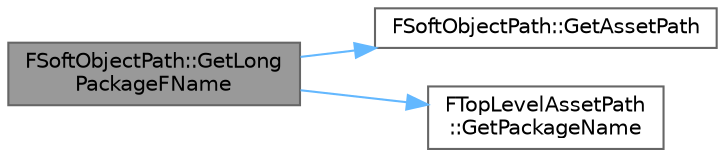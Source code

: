 digraph "FSoftObjectPath::GetLongPackageFName"
{
 // INTERACTIVE_SVG=YES
 // LATEX_PDF_SIZE
  bgcolor="transparent";
  edge [fontname=Helvetica,fontsize=10,labelfontname=Helvetica,labelfontsize=10];
  node [fontname=Helvetica,fontsize=10,shape=box,height=0.2,width=0.4];
  rankdir="LR";
  Node1 [id="Node000001",label="FSoftObjectPath::GetLong\lPackageFName",height=0.2,width=0.4,color="gray40", fillcolor="grey60", style="filled", fontcolor="black",tooltip="Returns /package/path, leaving off the asset name and sub object."];
  Node1 -> Node2 [id="edge1_Node000001_Node000002",color="steelblue1",style="solid",tooltip=" "];
  Node2 [id="Node000002",label="FSoftObjectPath::GetAssetPath",height=0.2,width=0.4,color="grey40", fillcolor="white", style="filled",URL="$d7/d47/structFSoftObjectPath.html#a75462e3501d78f6b69338f8aced1ce38",tooltip="Returns the top-level asset part of this path, without the subobject path."];
  Node1 -> Node3 [id="edge2_Node000001_Node000003",color="steelblue1",style="solid",tooltip=" "];
  Node3 [id="Node000003",label="FTopLevelAssetPath\l::GetPackageName",height=0.2,width=0.4,color="grey40", fillcolor="white", style="filled",URL="$d7/d36/structFTopLevelAssetPath.html#a268f0b6370cafe3b2a8f77c79f0a70d6",tooltip="Return the package name part e.g."];
}
